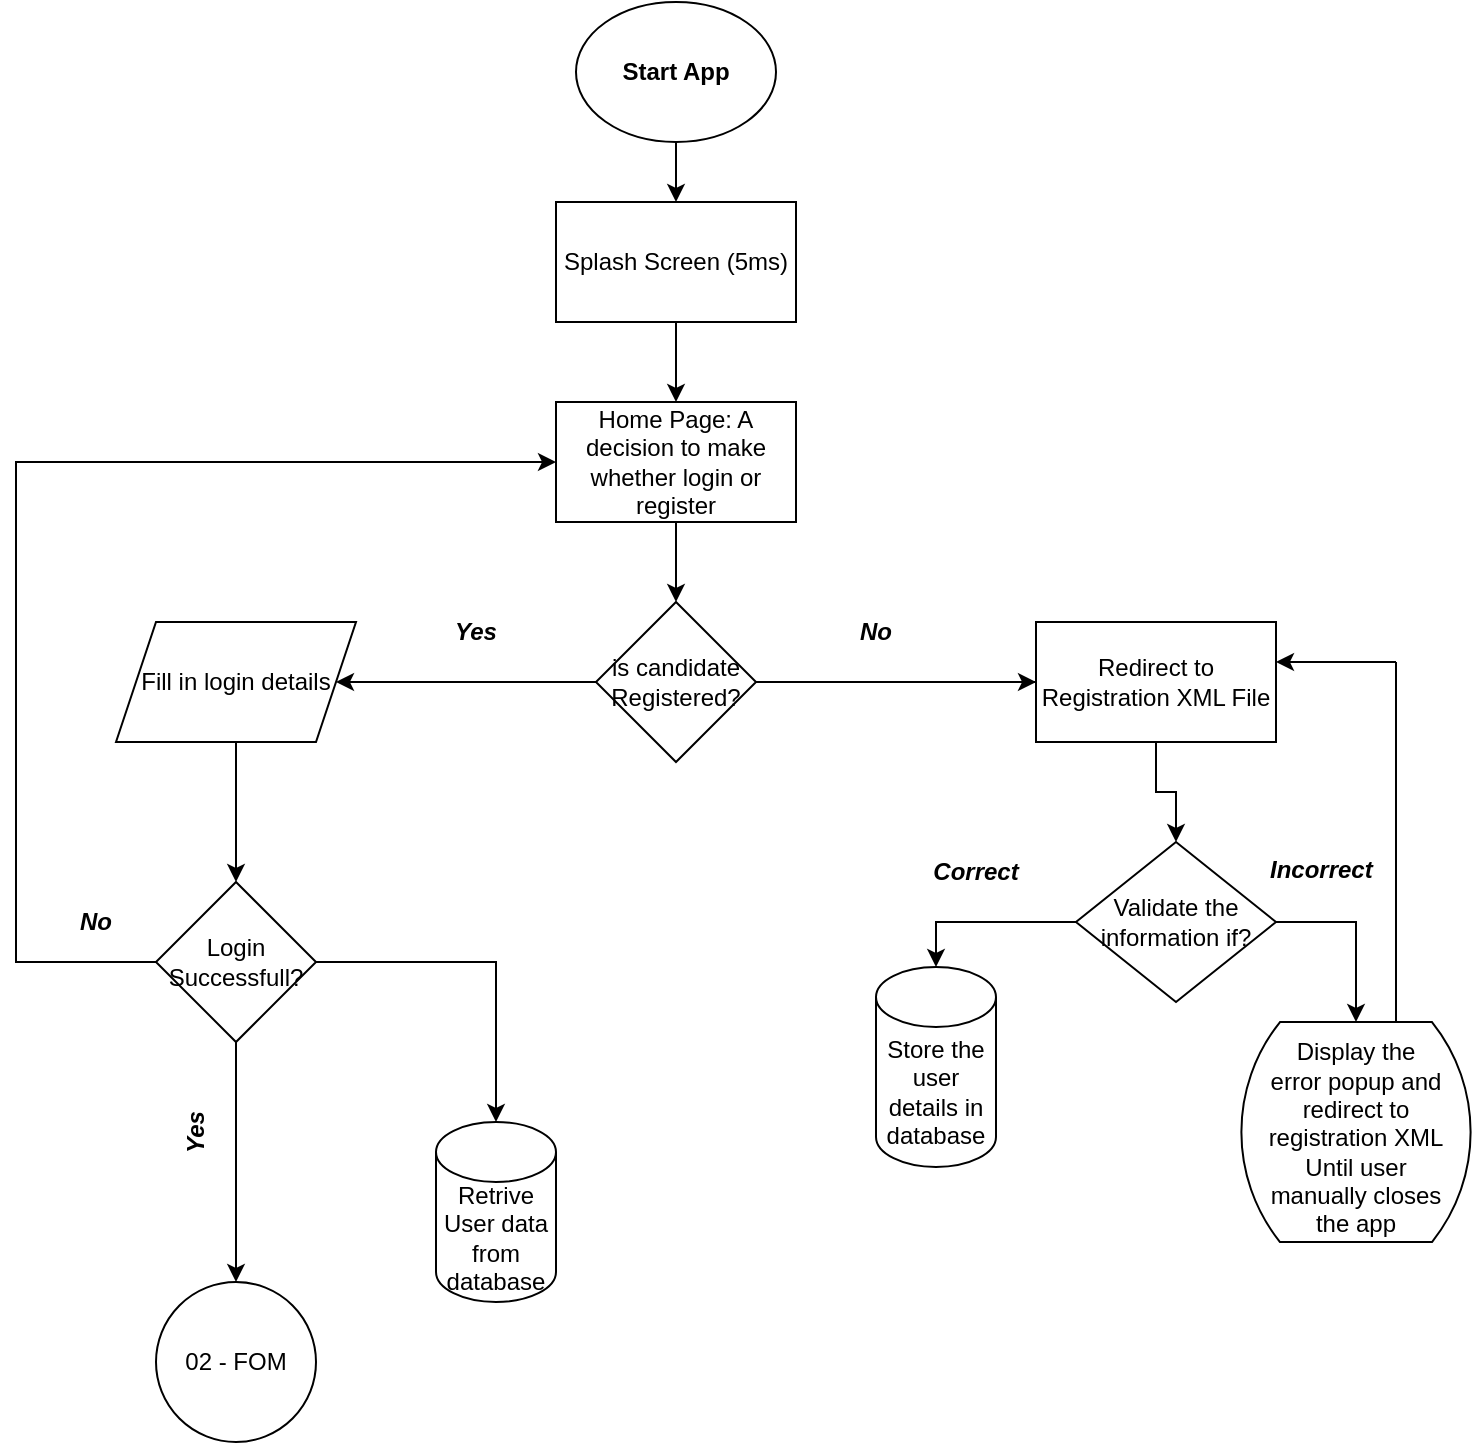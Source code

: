 <mxfile version="16.6.4" type="github">
  <diagram id="C5RBs43oDa-KdzZeNtuy" name="Page-1">
    <mxGraphModel dx="1350" dy="805" grid="1" gridSize="10" guides="1" tooltips="1" connect="1" arrows="1" fold="1" page="1" pageScale="1" pageWidth="850" pageHeight="1100" math="0" shadow="0">
      <root>
        <mxCell id="WIyWlLk6GJQsqaUBKTNV-0" />
        <mxCell id="WIyWlLk6GJQsqaUBKTNV-1" parent="WIyWlLk6GJQsqaUBKTNV-0" />
        <mxCell id="0muqj0Cymg90xbPC1JIo-31" style="edgeStyle=orthogonalEdgeStyle;rounded=0;orthogonalLoop=1;jettySize=auto;html=1;exitX=0.5;exitY=1;exitDx=0;exitDy=0;entryX=0.5;entryY=0;entryDx=0;entryDy=0;" edge="1" parent="WIyWlLk6GJQsqaUBKTNV-1" source="0muqj0Cymg90xbPC1JIo-0" target="0muqj0Cymg90xbPC1JIo-1">
          <mxGeometry relative="1" as="geometry" />
        </mxCell>
        <mxCell id="0muqj0Cymg90xbPC1JIo-0" value="Start App" style="ellipse;whiteSpace=wrap;html=1;fontStyle=1" vertex="1" parent="WIyWlLk6GJQsqaUBKTNV-1">
          <mxGeometry x="330" width="100" height="70" as="geometry" />
        </mxCell>
        <mxCell id="0muqj0Cymg90xbPC1JIo-32" style="edgeStyle=orthogonalEdgeStyle;rounded=0;orthogonalLoop=1;jettySize=auto;html=1;exitX=0.5;exitY=1;exitDx=0;exitDy=0;entryX=0.5;entryY=0;entryDx=0;entryDy=0;" edge="1" parent="WIyWlLk6GJQsqaUBKTNV-1" source="0muqj0Cymg90xbPC1JIo-1" target="0muqj0Cymg90xbPC1JIo-2">
          <mxGeometry relative="1" as="geometry" />
        </mxCell>
        <mxCell id="0muqj0Cymg90xbPC1JIo-1" value="Splash Screen (5ms)" style="rounded=0;whiteSpace=wrap;html=1;" vertex="1" parent="WIyWlLk6GJQsqaUBKTNV-1">
          <mxGeometry x="320" y="100" width="120" height="60" as="geometry" />
        </mxCell>
        <mxCell id="0muqj0Cymg90xbPC1JIo-33" style="edgeStyle=orthogonalEdgeStyle;rounded=0;orthogonalLoop=1;jettySize=auto;html=1;exitX=0.5;exitY=1;exitDx=0;exitDy=0;entryX=0.5;entryY=0;entryDx=0;entryDy=0;" edge="1" parent="WIyWlLk6GJQsqaUBKTNV-1" source="0muqj0Cymg90xbPC1JIo-2" target="0muqj0Cymg90xbPC1JIo-3">
          <mxGeometry relative="1" as="geometry" />
        </mxCell>
        <mxCell id="0muqj0Cymg90xbPC1JIo-2" value="Home Page: A decision to make whether login or register" style="rounded=0;whiteSpace=wrap;html=1;" vertex="1" parent="WIyWlLk6GJQsqaUBKTNV-1">
          <mxGeometry x="320" y="200" width="120" height="60" as="geometry" />
        </mxCell>
        <mxCell id="0muqj0Cymg90xbPC1JIo-34" style="edgeStyle=orthogonalEdgeStyle;rounded=0;orthogonalLoop=1;jettySize=auto;html=1;exitX=1;exitY=0.5;exitDx=0;exitDy=0;" edge="1" parent="WIyWlLk6GJQsqaUBKTNV-1" source="0muqj0Cymg90xbPC1JIo-3">
          <mxGeometry relative="1" as="geometry">
            <mxPoint x="560" y="340" as="targetPoint" />
          </mxGeometry>
        </mxCell>
        <mxCell id="0muqj0Cymg90xbPC1JIo-37" style="edgeStyle=orthogonalEdgeStyle;rounded=0;orthogonalLoop=1;jettySize=auto;html=1;exitX=0;exitY=0.5;exitDx=0;exitDy=0;" edge="1" parent="WIyWlLk6GJQsqaUBKTNV-1" source="0muqj0Cymg90xbPC1JIo-3">
          <mxGeometry relative="1" as="geometry">
            <mxPoint x="210" y="340" as="targetPoint" />
          </mxGeometry>
        </mxCell>
        <mxCell id="0muqj0Cymg90xbPC1JIo-3" value="is candidate Registered?" style="rhombus;whiteSpace=wrap;html=1;" vertex="1" parent="WIyWlLk6GJQsqaUBKTNV-1">
          <mxGeometry x="340" y="300" width="80" height="80" as="geometry" />
        </mxCell>
        <mxCell id="0muqj0Cymg90xbPC1JIo-10" value="" style="endArrow=none;html=1;rounded=0;" edge="1" parent="WIyWlLk6GJQsqaUBKTNV-1">
          <mxGeometry width="50" height="50" relative="1" as="geometry">
            <mxPoint x="420" y="340" as="sourcePoint" />
            <mxPoint x="560" y="340" as="targetPoint" />
          </mxGeometry>
        </mxCell>
        <mxCell id="0muqj0Cymg90xbPC1JIo-11" value="No" style="text;html=1;strokeColor=none;fillColor=none;align=center;verticalAlign=middle;whiteSpace=wrap;rounded=0;fontStyle=3" vertex="1" parent="WIyWlLk6GJQsqaUBKTNV-1">
          <mxGeometry x="450" y="300" width="60" height="30" as="geometry" />
        </mxCell>
        <mxCell id="0muqj0Cymg90xbPC1JIo-36" style="edgeStyle=orthogonalEdgeStyle;rounded=0;orthogonalLoop=1;jettySize=auto;html=1;exitX=0.5;exitY=1;exitDx=0;exitDy=0;entryX=0.5;entryY=0;entryDx=0;entryDy=0;" edge="1" parent="WIyWlLk6GJQsqaUBKTNV-1" source="0muqj0Cymg90xbPC1JIo-12" target="0muqj0Cymg90xbPC1JIo-16">
          <mxGeometry relative="1" as="geometry" />
        </mxCell>
        <mxCell id="0muqj0Cymg90xbPC1JIo-12" value="Redirect to Registration XML File" style="rounded=0;whiteSpace=wrap;html=1;" vertex="1" parent="WIyWlLk6GJQsqaUBKTNV-1">
          <mxGeometry x="560" y="310" width="120" height="60" as="geometry" />
        </mxCell>
        <mxCell id="0muqj0Cymg90xbPC1JIo-27" style="edgeStyle=orthogonalEdgeStyle;rounded=0;orthogonalLoop=1;jettySize=auto;html=1;exitX=0;exitY=0.5;exitDx=0;exitDy=0;entryX=0.5;entryY=0;entryDx=0;entryDy=0;entryPerimeter=0;" edge="1" parent="WIyWlLk6GJQsqaUBKTNV-1" source="0muqj0Cymg90xbPC1JIo-16" target="0muqj0Cymg90xbPC1JIo-17">
          <mxGeometry relative="1" as="geometry" />
        </mxCell>
        <mxCell id="0muqj0Cymg90xbPC1JIo-28" style="edgeStyle=orthogonalEdgeStyle;rounded=0;orthogonalLoop=1;jettySize=auto;html=1;exitX=1;exitY=0.5;exitDx=0;exitDy=0;entryX=0.5;entryY=0;entryDx=0;entryDy=0;entryPerimeter=0;" edge="1" parent="WIyWlLk6GJQsqaUBKTNV-1" source="0muqj0Cymg90xbPC1JIo-16" target="0muqj0Cymg90xbPC1JIo-22">
          <mxGeometry relative="1" as="geometry" />
        </mxCell>
        <mxCell id="0muqj0Cymg90xbPC1JIo-16" value="Validate the information if?" style="rhombus;whiteSpace=wrap;html=1;" vertex="1" parent="WIyWlLk6GJQsqaUBKTNV-1">
          <mxGeometry x="580" y="420" width="100" height="80" as="geometry" />
        </mxCell>
        <mxCell id="0muqj0Cymg90xbPC1JIo-17" value="Store the user details in database" style="shape=cylinder3;whiteSpace=wrap;html=1;boundedLbl=1;backgroundOutline=1;size=15;" vertex="1" parent="WIyWlLk6GJQsqaUBKTNV-1">
          <mxGeometry x="480" y="482.5" width="60" height="100" as="geometry" />
        </mxCell>
        <mxCell id="0muqj0Cymg90xbPC1JIo-22" value="" style="html=1;dashed=0;whitespace=wrap;shape=mxgraph.dfd.loop" vertex="1" parent="WIyWlLk6GJQsqaUBKTNV-1">
          <mxGeometry x="660" y="510" width="120" height="110" as="geometry" />
        </mxCell>
        <mxCell id="0muqj0Cymg90xbPC1JIo-23" value="Display the error popup and redirect to registration XML Until user manually closes the app" style="text;html=1;strokeColor=none;fillColor=none;align=center;verticalAlign=middle;whiteSpace=wrap;rounded=0;" vertex="1" parent="WIyWlLk6GJQsqaUBKTNV-1">
          <mxGeometry x="675" y="552.5" width="90" height="30" as="geometry" />
        </mxCell>
        <mxCell id="0muqj0Cymg90xbPC1JIo-24" value="" style="endArrow=none;html=1;rounded=0;" edge="1" parent="WIyWlLk6GJQsqaUBKTNV-1">
          <mxGeometry width="50" height="50" relative="1" as="geometry">
            <mxPoint x="740" y="510" as="sourcePoint" />
            <mxPoint x="740" y="330" as="targetPoint" />
          </mxGeometry>
        </mxCell>
        <mxCell id="0muqj0Cymg90xbPC1JIo-26" value="" style="endArrow=classic;html=1;rounded=0;" edge="1" parent="WIyWlLk6GJQsqaUBKTNV-1">
          <mxGeometry width="50" height="50" relative="1" as="geometry">
            <mxPoint x="740" y="330" as="sourcePoint" />
            <mxPoint x="680" y="330" as="targetPoint" />
          </mxGeometry>
        </mxCell>
        <mxCell id="0muqj0Cymg90xbPC1JIo-29" value="&lt;b&gt;Correct&lt;/b&gt;" style="text;html=1;strokeColor=none;fillColor=none;align=center;verticalAlign=middle;whiteSpace=wrap;rounded=0;fontStyle=2" vertex="1" parent="WIyWlLk6GJQsqaUBKTNV-1">
          <mxGeometry x="500" y="420" width="60" height="30" as="geometry" />
        </mxCell>
        <mxCell id="0muqj0Cymg90xbPC1JIo-30" value="Incorrect" style="text;whiteSpace=wrap;html=1;fontStyle=3" vertex="1" parent="WIyWlLk6GJQsqaUBKTNV-1">
          <mxGeometry x="675" y="420" width="60" height="30" as="geometry" />
        </mxCell>
        <mxCell id="0muqj0Cymg90xbPC1JIo-38" value="Yes" style="text;html=1;strokeColor=none;fillColor=none;align=center;verticalAlign=middle;whiteSpace=wrap;rounded=0;fontStyle=3" vertex="1" parent="WIyWlLk6GJQsqaUBKTNV-1">
          <mxGeometry x="250" y="300" width="60" height="30" as="geometry" />
        </mxCell>
        <mxCell id="0muqj0Cymg90xbPC1JIo-40" style="edgeStyle=orthogonalEdgeStyle;rounded=0;orthogonalLoop=1;jettySize=auto;html=1;exitX=0.5;exitY=1;exitDx=0;exitDy=0;" edge="1" parent="WIyWlLk6GJQsqaUBKTNV-1" source="0muqj0Cymg90xbPC1JIo-39">
          <mxGeometry relative="1" as="geometry">
            <mxPoint x="160" y="440" as="targetPoint" />
          </mxGeometry>
        </mxCell>
        <mxCell id="0muqj0Cymg90xbPC1JIo-39" value="Fill in login details" style="shape=parallelogram;perimeter=parallelogramPerimeter;whiteSpace=wrap;html=1;fixedSize=1;" vertex="1" parent="WIyWlLk6GJQsqaUBKTNV-1">
          <mxGeometry x="100" y="310" width="120" height="60" as="geometry" />
        </mxCell>
        <mxCell id="0muqj0Cymg90xbPC1JIo-44" style="edgeStyle=orthogonalEdgeStyle;rounded=0;orthogonalLoop=1;jettySize=auto;html=1;exitX=0;exitY=0.5;exitDx=0;exitDy=0;entryX=0;entryY=0.5;entryDx=0;entryDy=0;" edge="1" parent="WIyWlLk6GJQsqaUBKTNV-1" source="0muqj0Cymg90xbPC1JIo-42" target="0muqj0Cymg90xbPC1JIo-2">
          <mxGeometry relative="1" as="geometry">
            <mxPoint x="60" y="220" as="targetPoint" />
            <Array as="points">
              <mxPoint x="50" y="480" />
              <mxPoint x="50" y="230" />
            </Array>
          </mxGeometry>
        </mxCell>
        <mxCell id="0muqj0Cymg90xbPC1JIo-51" style="edgeStyle=orthogonalEdgeStyle;rounded=0;orthogonalLoop=1;jettySize=auto;html=1;exitX=1;exitY=0.5;exitDx=0;exitDy=0;entryX=0.5;entryY=0;entryDx=0;entryDy=0;entryPerimeter=0;" edge="1" parent="WIyWlLk6GJQsqaUBKTNV-1" source="0muqj0Cymg90xbPC1JIo-42" target="0muqj0Cymg90xbPC1JIo-49">
          <mxGeometry relative="1" as="geometry" />
        </mxCell>
        <mxCell id="0muqj0Cymg90xbPC1JIo-52" style="edgeStyle=orthogonalEdgeStyle;rounded=0;orthogonalLoop=1;jettySize=auto;html=1;exitX=0.5;exitY=1;exitDx=0;exitDy=0;" edge="1" parent="WIyWlLk6GJQsqaUBKTNV-1" source="0muqj0Cymg90xbPC1JIo-42">
          <mxGeometry relative="1" as="geometry">
            <mxPoint x="160" y="640" as="targetPoint" />
          </mxGeometry>
        </mxCell>
        <mxCell id="0muqj0Cymg90xbPC1JIo-42" value="Login Successfull?&lt;br&gt;" style="rhombus;whiteSpace=wrap;html=1;" vertex="1" parent="WIyWlLk6GJQsqaUBKTNV-1">
          <mxGeometry x="120" y="440" width="80" height="80" as="geometry" />
        </mxCell>
        <mxCell id="0muqj0Cymg90xbPC1JIo-45" value="No" style="text;html=1;strokeColor=none;fillColor=none;align=center;verticalAlign=middle;whiteSpace=wrap;rounded=0;fontStyle=3" vertex="1" parent="WIyWlLk6GJQsqaUBKTNV-1">
          <mxGeometry x="60" y="445" width="60" height="30" as="geometry" />
        </mxCell>
        <mxCell id="0muqj0Cymg90xbPC1JIo-49" value="Retrive User data from database" style="shape=cylinder3;whiteSpace=wrap;html=1;boundedLbl=1;backgroundOutline=1;size=15;" vertex="1" parent="WIyWlLk6GJQsqaUBKTNV-1">
          <mxGeometry x="260" y="560" width="60" height="90" as="geometry" />
        </mxCell>
        <mxCell id="0muqj0Cymg90xbPC1JIo-54" value="&lt;b&gt;&lt;i&gt;Yes&lt;/i&gt;&lt;/b&gt;" style="text;html=1;strokeColor=none;fillColor=none;align=center;verticalAlign=middle;whiteSpace=wrap;rounded=0;rotation=-90;" vertex="1" parent="WIyWlLk6GJQsqaUBKTNV-1">
          <mxGeometry x="110" y="550" width="60" height="30" as="geometry" />
        </mxCell>
        <mxCell id="0muqj0Cymg90xbPC1JIo-55" value="02 - FOM" style="ellipse;whiteSpace=wrap;html=1;aspect=fixed;" vertex="1" parent="WIyWlLk6GJQsqaUBKTNV-1">
          <mxGeometry x="120" y="640" width="80" height="80" as="geometry" />
        </mxCell>
      </root>
    </mxGraphModel>
  </diagram>
</mxfile>
